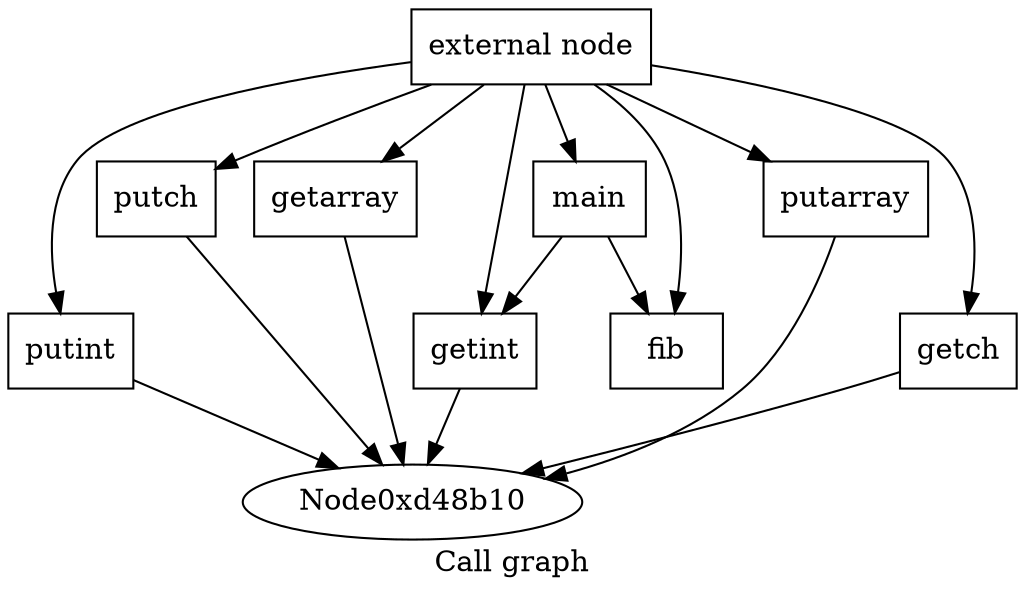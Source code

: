 digraph "Call graph" {
	label="Call graph";

	Node0xd48a70 [shape=record,label="{external node}"];
	Node0xd48a70 -> Node0xd48bd0;
	Node0xd48a70 -> Node0xd46e10;
	Node0xd48a70 -> Node0xd44c30;
	Node0xd48a70 -> Node0xd46170;
	Node0xd48a70 -> Node0xd46210;
	Node0xd48a70 -> Node0xd457e0;
	Node0xd48a70 -> Node0xd45880;
	Node0xd48a70 -> Node0xd458f0;
	Node0xd48bd0 [shape=record,label="{getint}"];
	Node0xd48bd0 -> Node0xd48b10;
	Node0xd46e10 [shape=record,label="{getch}"];
	Node0xd46e10 -> Node0xd48b10;
	Node0xd44c30 [shape=record,label="{putint}"];
	Node0xd44c30 -> Node0xd48b10;
	Node0xd46170 [shape=record,label="{putch}"];
	Node0xd46170 -> Node0xd48b10;
	Node0xd46210 [shape=record,label="{getarray}"];
	Node0xd46210 -> Node0xd48b10;
	Node0xd457e0 [shape=record,label="{putarray}"];
	Node0xd457e0 -> Node0xd48b10;
	Node0xd45880 [shape=record,label="{fib}"];
	Node0xd458f0 [shape=record,label="{main}"];
	Node0xd458f0 -> Node0xd48bd0;
	Node0xd458f0 -> Node0xd45880;
}
